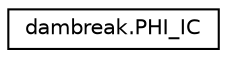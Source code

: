 digraph "Graphical Class Hierarchy"
{
 // LATEX_PDF_SIZE
  edge [fontname="Helvetica",fontsize="10",labelfontname="Helvetica",labelfontsize="10"];
  node [fontname="Helvetica",fontsize="10",shape=record];
  rankdir="LR";
  Node0 [label="dambreak.PHI_IC",height=0.2,width=0.4,color="black", fillcolor="white", style="filled",URL="$classdambreak_1_1PHI__IC.html",tooltip=" "];
}
